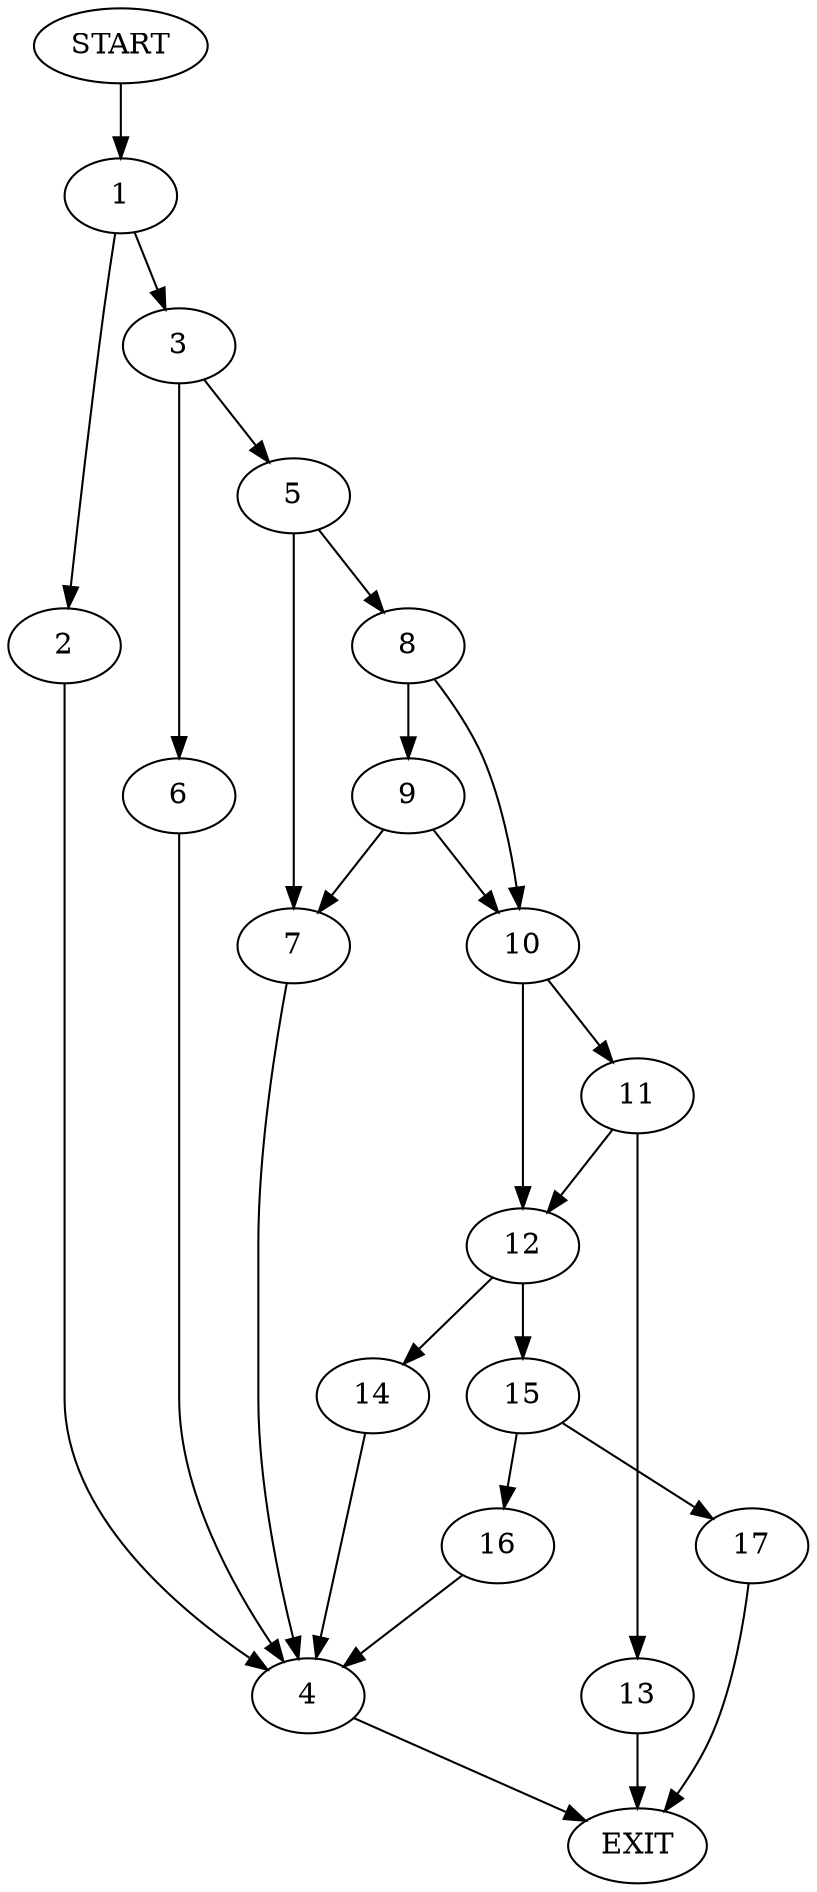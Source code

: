 digraph {
0 [label="START"]
18 [label="EXIT"]
0 -> 1
1 -> 2
1 -> 3
2 -> 4
3 -> 5
3 -> 6
4 -> 18
5 -> 7
5 -> 8
6 -> 4
8 -> 9
8 -> 10
7 -> 4
9 -> 7
9 -> 10
10 -> 11
10 -> 12
11 -> 13
11 -> 12
12 -> 14
12 -> 15
13 -> 18
15 -> 16
15 -> 17
14 -> 4
17 -> 18
16 -> 4
}
